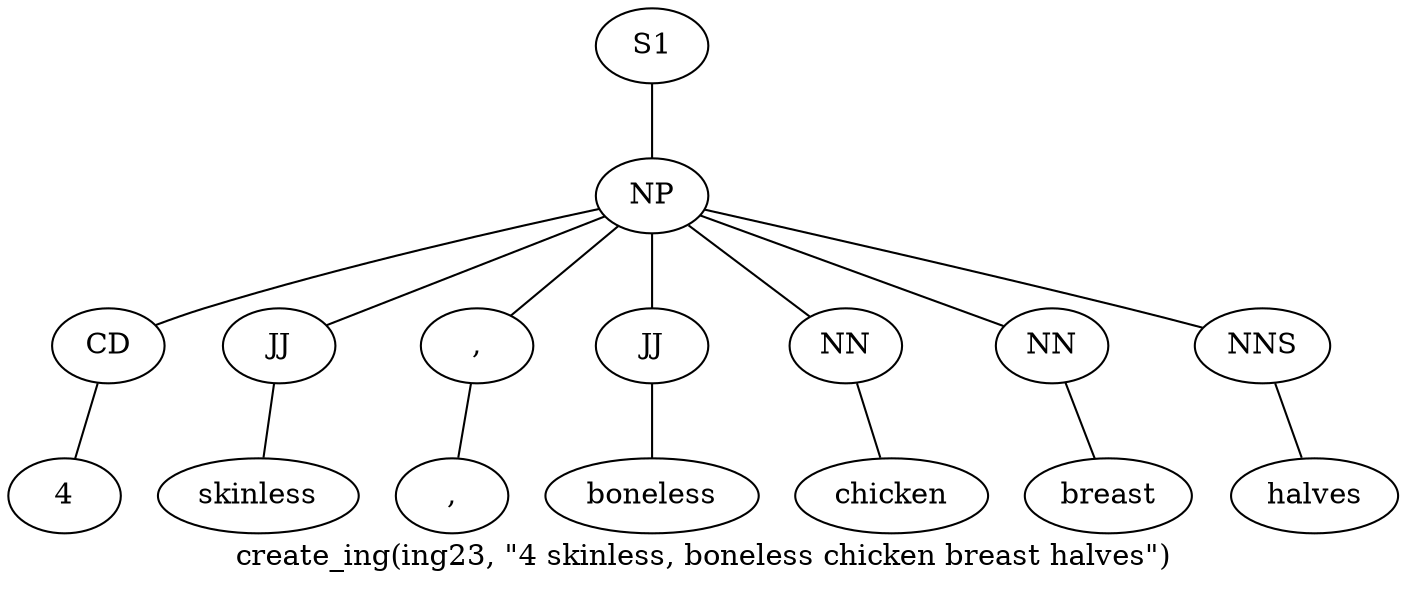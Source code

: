 graph SyntaxGraph {
	label = "create_ing(ing23, \"4 skinless, boneless chicken breast halves\")";
	Node0 [label="S1"];
	Node1 [label="NP"];
	Node2 [label="CD"];
	Node3 [label="4"];
	Node4 [label="JJ"];
	Node5 [label="skinless"];
	Node6 [label=","];
	Node7 [label=","];
	Node8 [label="JJ"];
	Node9 [label="boneless"];
	Node10 [label="NN"];
	Node11 [label="chicken"];
	Node12 [label="NN"];
	Node13 [label="breast"];
	Node14 [label="NNS"];
	Node15 [label="halves"];

	Node0 -- Node1;
	Node1 -- Node2;
	Node1 -- Node4;
	Node1 -- Node6;
	Node1 -- Node8;
	Node1 -- Node10;
	Node1 -- Node12;
	Node1 -- Node14;
	Node2 -- Node3;
	Node4 -- Node5;
	Node6 -- Node7;
	Node8 -- Node9;
	Node10 -- Node11;
	Node12 -- Node13;
	Node14 -- Node15;
}